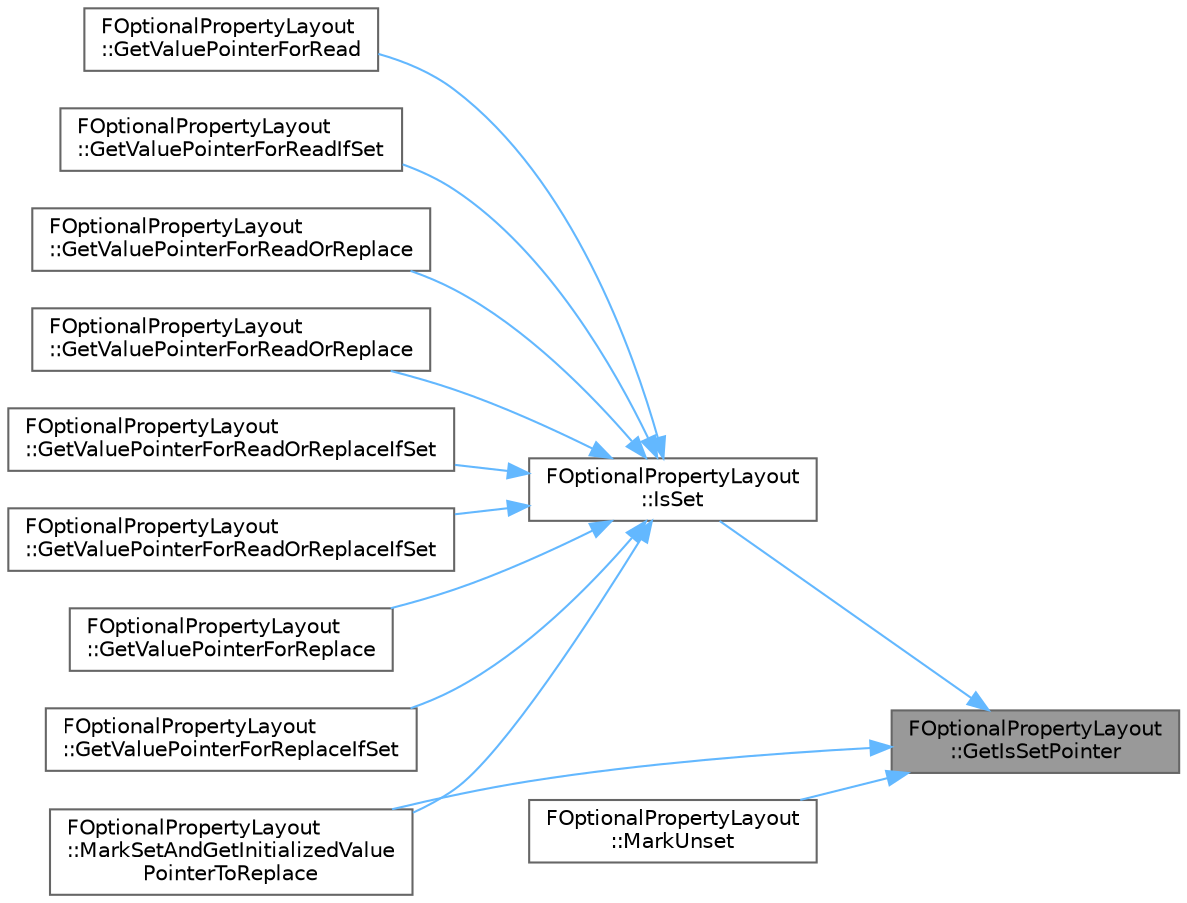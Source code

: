 digraph "FOptionalPropertyLayout::GetIsSetPointer"
{
 // INTERACTIVE_SVG=YES
 // LATEX_PDF_SIZE
  bgcolor="transparent";
  edge [fontname=Helvetica,fontsize=10,labelfontname=Helvetica,labelfontsize=10];
  node [fontname=Helvetica,fontsize=10,shape=box,height=0.2,width=0.4];
  rankdir="RL";
  Node1 [id="Node000001",label="FOptionalPropertyLayout\l::GetIsSetPointer",height=0.2,width=0.4,color="gray40", fillcolor="grey60", style="filled", fontcolor="black",tooltip=" "];
  Node1 -> Node2 [id="edge1_Node000001_Node000002",dir="back",color="steelblue1",style="solid",tooltip=" "];
  Node2 [id="Node000002",label="FOptionalPropertyLayout\l::IsSet",height=0.2,width=0.4,color="grey40", fillcolor="white", style="filled",URL="$dc/d7c/structFOptionalPropertyLayout.html#afd70f0a685bbde0151c0d41fbc1a4b0f",tooltip=" "];
  Node2 -> Node3 [id="edge2_Node000002_Node000003",dir="back",color="steelblue1",style="solid",tooltip=" "];
  Node3 [id="Node000003",label="FOptionalPropertyLayout\l::GetValuePointerForRead",height=0.2,width=0.4,color="grey40", fillcolor="white", style="filled",URL="$dc/d7c/structFOptionalPropertyLayout.html#ae2f0ef7d76ea1c5c3f5f2fc28113e977",tooltip=" "];
  Node2 -> Node4 [id="edge3_Node000002_Node000004",dir="back",color="steelblue1",style="solid",tooltip=" "];
  Node4 [id="Node000004",label="FOptionalPropertyLayout\l::GetValuePointerForReadIfSet",height=0.2,width=0.4,color="grey40", fillcolor="white", style="filled",URL="$dc/d7c/structFOptionalPropertyLayout.html#a701ca81daaf5b0467f99671c91fec825",tooltip=" "];
  Node2 -> Node5 [id="edge4_Node000002_Node000005",dir="back",color="steelblue1",style="solid",tooltip=" "];
  Node5 [id="Node000005",label="FOptionalPropertyLayout\l::GetValuePointerForReadOrReplace",height=0.2,width=0.4,color="grey40", fillcolor="white", style="filled",URL="$dc/d7c/structFOptionalPropertyLayout.html#adb08554de9b5bf38a82715b2920b6e3f",tooltip=" "];
  Node2 -> Node6 [id="edge5_Node000002_Node000006",dir="back",color="steelblue1",style="solid",tooltip=" "];
  Node6 [id="Node000006",label="FOptionalPropertyLayout\l::GetValuePointerForReadOrReplace",height=0.2,width=0.4,color="grey40", fillcolor="white", style="filled",URL="$dc/d7c/structFOptionalPropertyLayout.html#a648813c87d4f2af3b7d7ef8ce8c21081",tooltip=" "];
  Node2 -> Node7 [id="edge6_Node000002_Node000007",dir="back",color="steelblue1",style="solid",tooltip=" "];
  Node7 [id="Node000007",label="FOptionalPropertyLayout\l::GetValuePointerForReadOrReplaceIfSet",height=0.2,width=0.4,color="grey40", fillcolor="white", style="filled",URL="$dc/d7c/structFOptionalPropertyLayout.html#aa02e748e3156a84e2a72b793a64542ad",tooltip=" "];
  Node2 -> Node8 [id="edge7_Node000002_Node000008",dir="back",color="steelblue1",style="solid",tooltip=" "];
  Node8 [id="Node000008",label="FOptionalPropertyLayout\l::GetValuePointerForReadOrReplaceIfSet",height=0.2,width=0.4,color="grey40", fillcolor="white", style="filled",URL="$dc/d7c/structFOptionalPropertyLayout.html#a60e9451a86aaa580234c4cd218dbe0bb",tooltip=" "];
  Node2 -> Node9 [id="edge8_Node000002_Node000009",dir="back",color="steelblue1",style="solid",tooltip=" "];
  Node9 [id="Node000009",label="FOptionalPropertyLayout\l::GetValuePointerForReplace",height=0.2,width=0.4,color="grey40", fillcolor="white", style="filled",URL="$dc/d7c/structFOptionalPropertyLayout.html#ad756b845b4bfb209d6e799cb7442413d",tooltip=" "];
  Node2 -> Node10 [id="edge9_Node000002_Node000010",dir="back",color="steelblue1",style="solid",tooltip=" "];
  Node10 [id="Node000010",label="FOptionalPropertyLayout\l::GetValuePointerForReplaceIfSet",height=0.2,width=0.4,color="grey40", fillcolor="white", style="filled",URL="$dc/d7c/structFOptionalPropertyLayout.html#a52279721549c9e991ff800fb22d6b10f",tooltip=" "];
  Node2 -> Node11 [id="edge10_Node000002_Node000011",dir="back",color="steelblue1",style="solid",tooltip=" "];
  Node11 [id="Node000011",label="FOptionalPropertyLayout\l::MarkSetAndGetInitializedValue\lPointerToReplace",height=0.2,width=0.4,color="grey40", fillcolor="white", style="filled",URL="$dc/d7c/structFOptionalPropertyLayout.html#a4484d68775ad3afca9aa43b9d678e9f9",tooltip=" "];
  Node1 -> Node11 [id="edge11_Node000001_Node000011",dir="back",color="steelblue1",style="solid",tooltip=" "];
  Node1 -> Node12 [id="edge12_Node000001_Node000012",dir="back",color="steelblue1",style="solid",tooltip=" "];
  Node12 [id="Node000012",label="FOptionalPropertyLayout\l::MarkUnset",height=0.2,width=0.4,color="grey40", fillcolor="white", style="filled",URL="$dc/d7c/structFOptionalPropertyLayout.html#a4324dbf57524c8cd950140f766f8447f",tooltip=" "];
}
